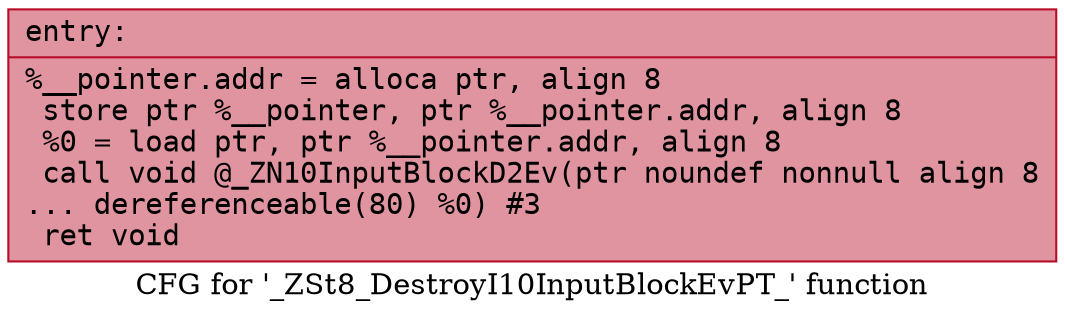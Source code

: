 digraph "CFG for '_ZSt8_DestroyI10InputBlockEvPT_' function" {
	label="CFG for '_ZSt8_DestroyI10InputBlockEvPT_' function";

	Node0x562c4e64bbb0 [shape=record,color="#b70d28ff", style=filled, fillcolor="#b70d2870" fontname="Courier",label="{entry:\l|  %__pointer.addr = alloca ptr, align 8\l  store ptr %__pointer, ptr %__pointer.addr, align 8\l  %0 = load ptr, ptr %__pointer.addr, align 8\l  call void @_ZN10InputBlockD2Ev(ptr noundef nonnull align 8\l... dereferenceable(80) %0) #3\l  ret void\l}"];
}
